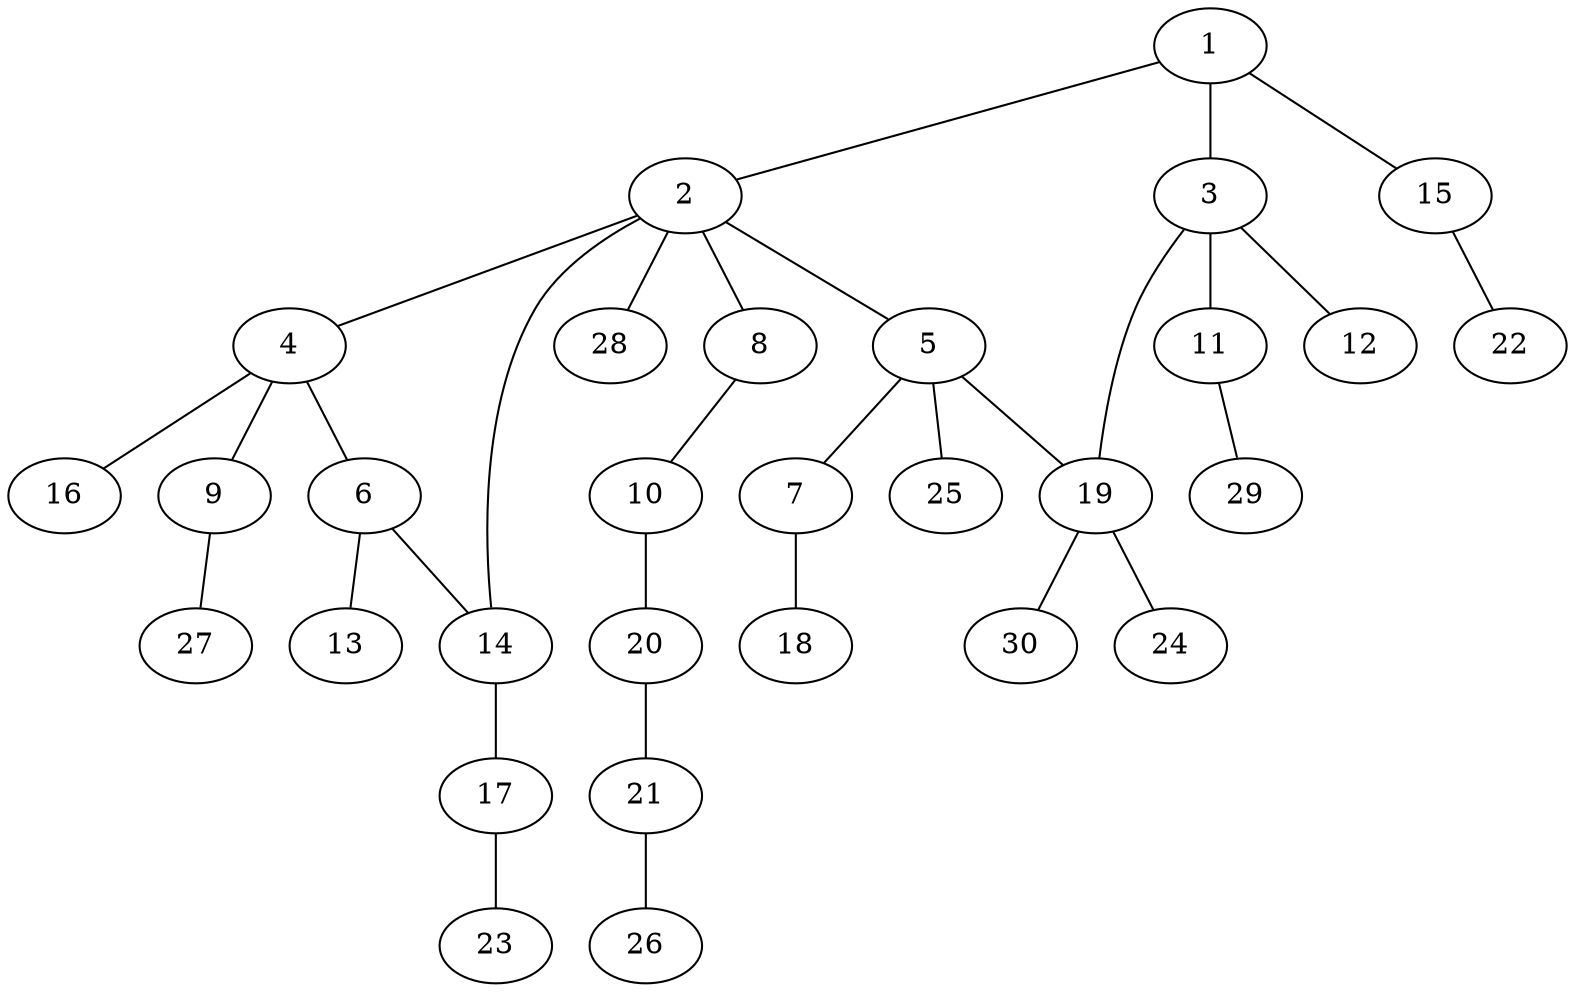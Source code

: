 graph graphname {1--2
1--3
1--15
2--4
2--5
2--8
2--14
2--28
3--11
3--12
3--19
4--6
4--9
4--16
5--7
5--19
5--25
6--13
6--14
7--18
8--10
9--27
10--20
11--29
14--17
15--22
17--23
19--24
19--30
20--21
21--26
}